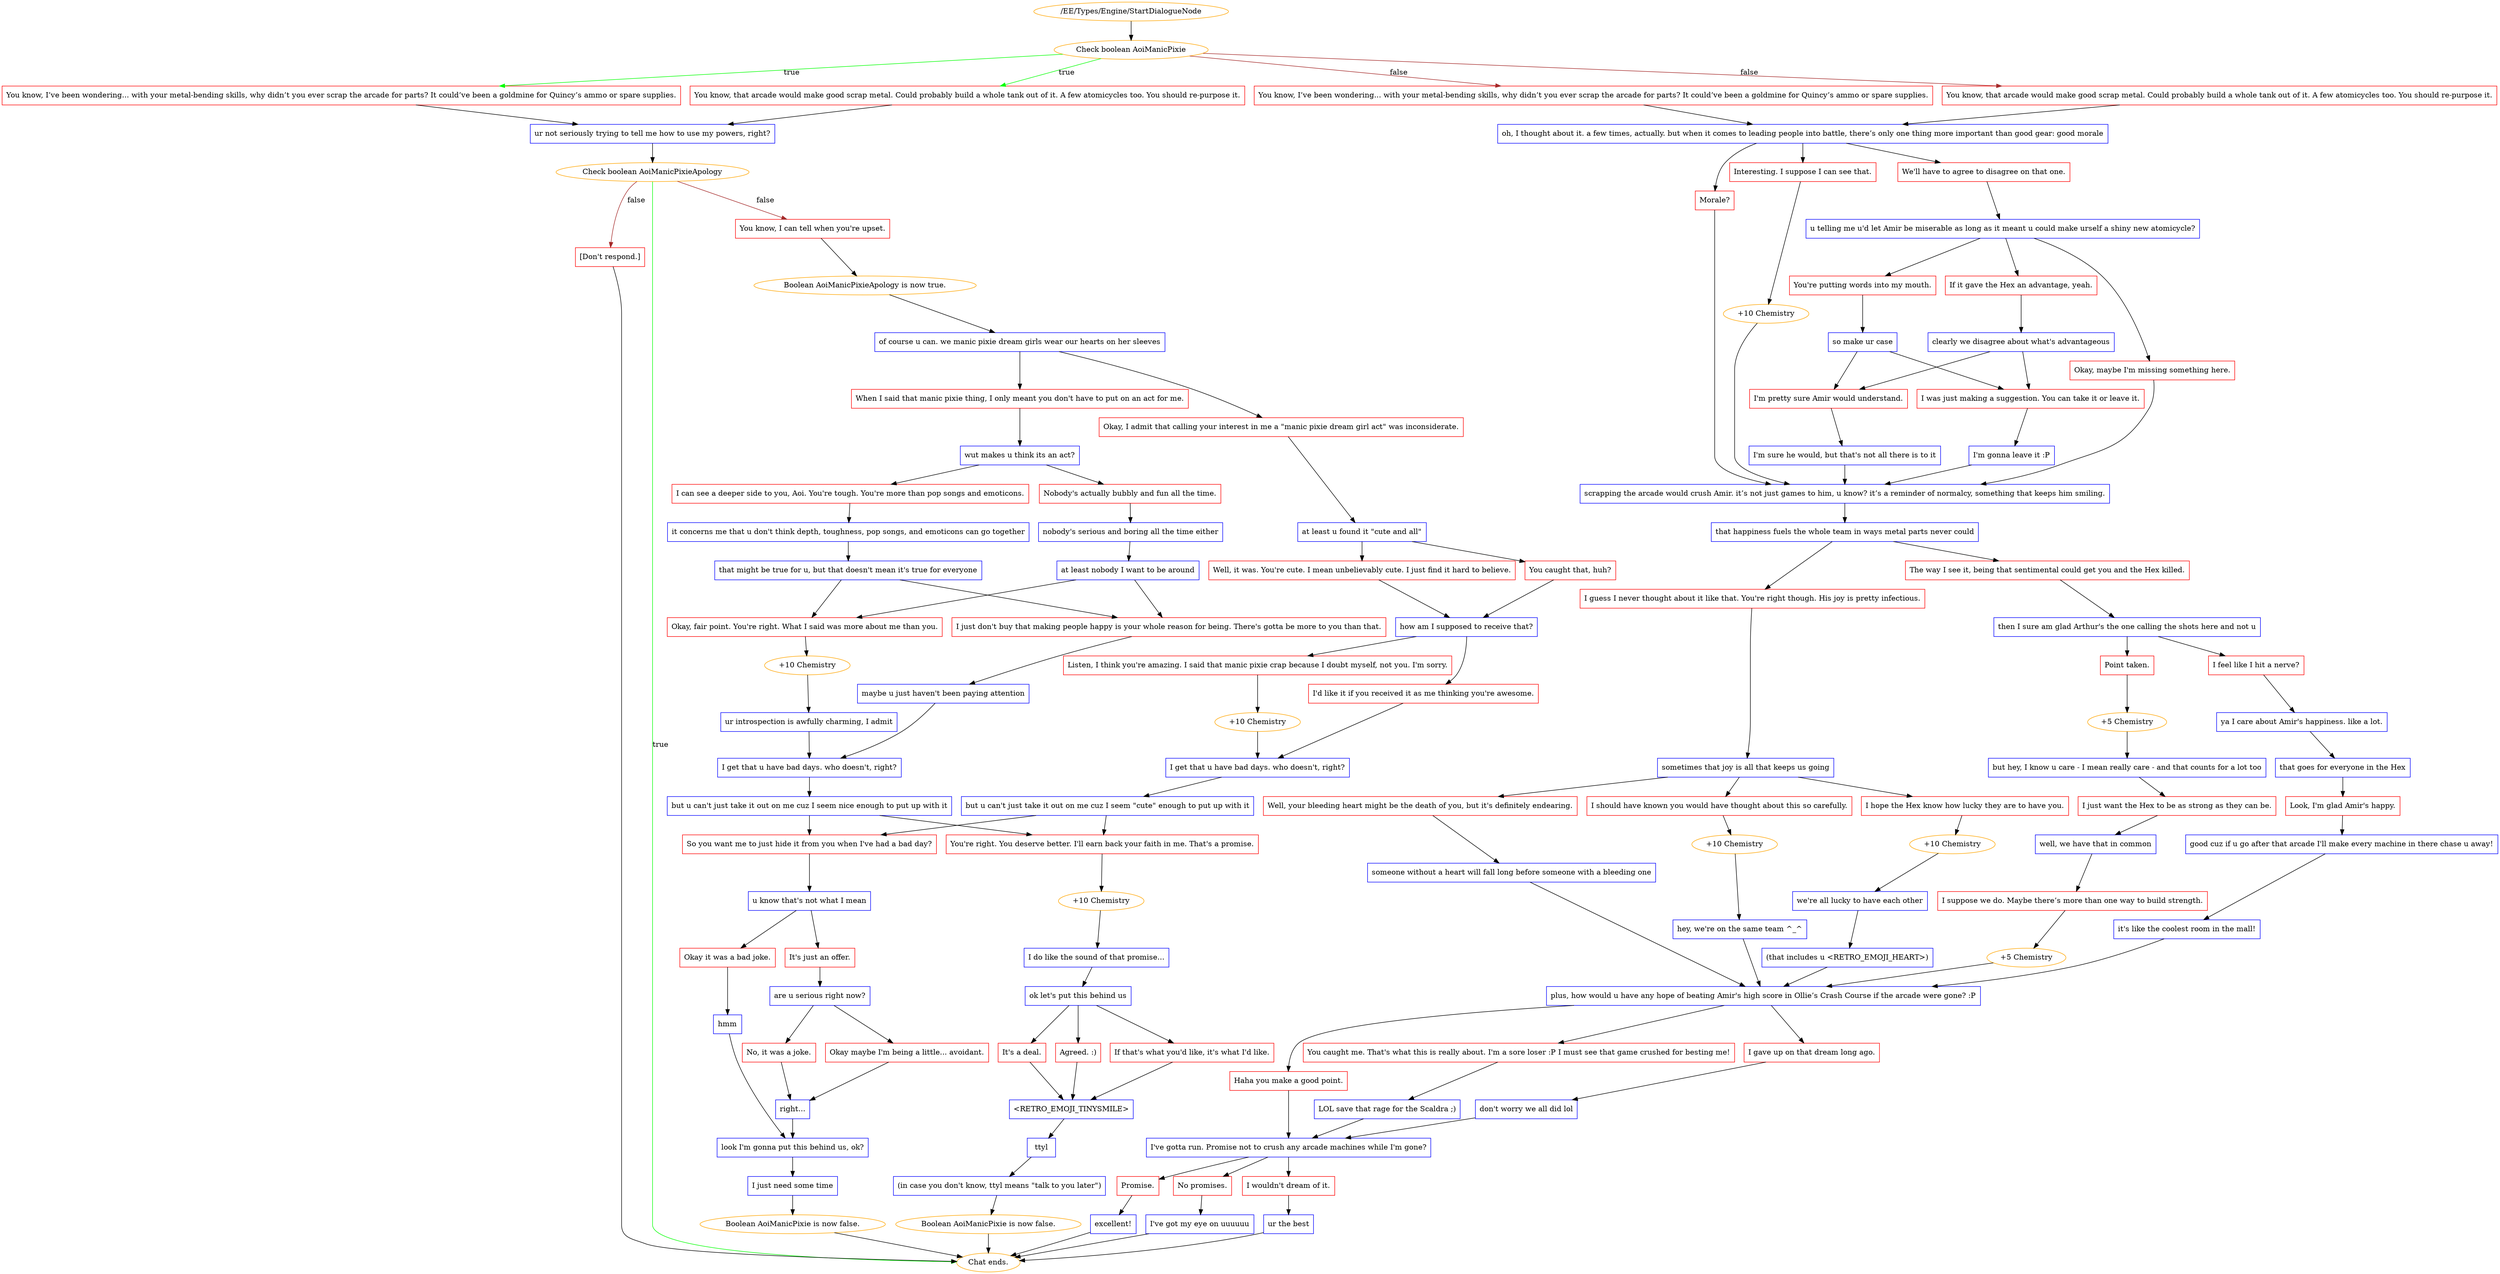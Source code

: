 digraph {
	1963 [label="/EE/Types/Engine/StartDialogueNode",color=orange];
		1963 -> 1964;
	1964 [label="Check boolean AoiManicPixie",color=orange];
		1964 -> 1965 [label=true,color=green];
		1964 -> 1966 [label=true,color=green];
		1964 -> 1967 [label=false,color=brown];
		1964 -> 1968 [label=false,color=brown];
	1965 [label="You know, I’ve been wondering... with your metal-bending skills, why didn’t you ever scrap the arcade for parts? It could’ve been a goldmine for Quincy’s ammo or spare supplies.",shape=box,color=red];
		1965 -> 2026;
	1966 [label="You know, that arcade would make good scrap metal. Could probably build a whole tank out of it. A few atomicycles too. You should re-purpose it.",shape=box,color=red];
		1966 -> 2026;
	1967 [label="You know, I’ve been wondering... with your metal-bending skills, why didn’t you ever scrap the arcade for parts? It could’ve been a goldmine for Quincy’s ammo or spare supplies.",shape=box,color=red];
		1967 -> 2028;
	1968 [label="You know, that arcade would make good scrap metal. Could probably build a whole tank out of it. A few atomicycles too. You should re-purpose it.",shape=box,color=red];
		1968 -> 2028;
	2026 [label="ur not seriously trying to tell me how to use my powers, right?",shape=box,color=blue];
		2026 -> 1994;
	2028 [label="oh, I thought about it. a few times, actually. but when it comes to leading people into battle, there’s only one thing more important than good gear: good morale",shape=box,color=blue];
		2028 -> 2029;
		2028 -> 2030;
		2028 -> 2031;
	1994 [label="Check boolean AoiManicPixieApology",color=orange];
		1994 -> "Chat ends." [label=true,color=green];
		1994 -> 1992 [label=false,color=brown];
		1994 -> 1977 [label=false,color=brown];
	2029 [label="Morale?",shape=box,color=red];
		2029 -> 2044;
	2030 [label="Interesting. I suppose I can see that.",shape=box,color=red];
		2030 -> 2032;
	2031 [label="We'll have to agree to disagree on that one.",shape=box,color=red];
		2031 -> 2033;
	"Chat ends." [color=orange];
	1992 [label="You know, I can tell when you're upset.",shape=box,color=red];
		1992 -> 1979;
	1977 [label="[Don't respond.]",shape=box,color=red];
		1977 -> "Chat ends.";
	2044 [label="scrapping the arcade would crush Amir. it’s not just games to him, u know? it’s a reminder of normalcy, something that keeps him smiling.",shape=box,color=blue];
		2044 -> 2045;
	2032 [label="+10 Chemistry",color=orange];
		2032 -> 2044;
	2033 [label="u telling me u'd let Amir be miserable as long as it meant u could make urself a shiny new atomicycle?",shape=box,color=blue];
		2033 -> 2034;
		2033 -> 2035;
		2033 -> 2036;
	1979 [label="Boolean AoiManicPixieApology is now true.",color=orange];
		1979 -> 1980;
	"Chat ends." [color=orange];
	2045 [label="that happiness fuels the whole team in ways metal parts never could",shape=box,color=blue];
		2045 -> 2046;
		2045 -> 2047;
	2034 [label="If it gave the Hex an advantage, yeah.",shape=box,color=red];
		2034 -> 2038;
	2035 [label="You're putting words into my mouth.",shape=box,color=red];
		2035 -> 2039;
	2036 [label="Okay, maybe I'm missing something here.",shape=box,color=red];
		2036 -> 2044;
	1980 [label="of course u can. we manic pixie dream girls wear our hearts on her sleeves",shape=box,color=blue];
		1980 -> 1981;
		1980 -> 1982;
	2046 [label="I guess I never thought about it like that. You're right though. His joy is pretty infectious.",shape=box,color=red];
		2046 -> 2048;
	2047 [label="The way I see it, being that sentimental could get you and the Hex killed.",shape=box,color=red];
		2047 -> 2049;
	2038 [label="clearly we disagree about what's advantageous",shape=box,color=blue];
		2038 -> 2040;
		2038 -> 2041;
	2039 [label="so make ur case",shape=box,color=blue];
		2039 -> 2040;
		2039 -> 2041;
	1981 [label="Okay, I admit that calling your interest in me a \"manic pixie dream girl act\" was inconsiderate.",shape=box,color=red];
		1981 -> 1983;
	1982 [label="When I said that manic pixie thing, I only meant you don't have to put on an act for me.",shape=box,color=red];
		1982 -> 1969;
	2048 [label="sometimes that joy is all that keeps us going",shape=box,color=blue];
		2048 -> 2050;
		2048 -> 2051;
		2048 -> 2052;
	2049 [label="then I sure am glad Arthur's the one calling the shots here and not u",shape=box,color=blue];
		2049 -> 2059;
		2049 -> 2060;
	2040 [label="I was just making a suggestion. You can take it or leave it.",shape=box,color=red];
		2040 -> 2042;
	2041 [label="I'm pretty sure Amir would understand.",shape=box,color=red];
		2041 -> 2043;
	1983 [label="at least u found it \"cute and all\"",shape=box,color=blue];
		1983 -> 1984;
		1983 -> 1985;
	1969 [label="wut makes u think its an act?",shape=box,color=blue];
		1969 -> 1988;
		1969 -> 1987;
	2050 [label="I should have known you would have thought about this so carefully.",shape=box,color=red];
		2050 -> 2053;
	2051 [label="I hope the Hex know how lucky they are to have you.",shape=box,color=red];
		2051 -> 2054;
	2052 [label="Well, your bleeding heart might be the death of you, but it's definitely endearing.",shape=box,color=red];
		2052 -> 2057;
	2059 [label="Point taken.",shape=box,color=red];
		2059 -> 2061;
	2060 [label="I feel like I hit a nerve?",shape=box,color=red];
		2060 -> 2063;
	2042 [label="I'm gonna leave it :P",shape=box,color=blue];
		2042 -> 2044;
	2043 [label="I'm sure he would, but that's not all there is to it",shape=box,color=blue];
		2043 -> 2044;
	1984 [label="Well, it was. You're cute. I mean unbelievably cute. I just find it hard to believe.",shape=box,color=red];
		1984 -> 1986;
	1985 [label="You caught that, huh?",shape=box,color=red];
		1985 -> 1986;
	1988 [label="Nobody's actually bubbly and fun all the time.",shape=box,color=red];
		1988 -> 1970;
	1987 [label="I can see a deeper side to you, Aoi. You're tough. You're more than pop songs and emoticons.",shape=box,color=red];
		1987 -> 1971;
	2053 [label="+10 Chemistry",color=orange];
		2053 -> 2055;
	2054 [label="+10 Chemistry",color=orange];
		2054 -> 2056;
	2057 [label="someone without a heart will fall long before someone with a bleeding one",shape=box,color=blue];
		2057 -> 2073;
	2061 [label="+5 Chemistry",color=orange];
		2061 -> 2062;
	2063 [label="ya I care about Amir's happiness. like a lot.",shape=box,color=blue];
		2063 -> 2064;
	1986 [label="how am I supposed to receive that?",shape=box,color=blue];
		1986 -> 1972;
		1986 -> 1973;
	1970 [label="nobody's serious and boring all the time either",shape=box,color=blue];
		1970 -> 1976;
	1971 [label="it concerns me that u don't think depth, toughness, pop songs, and emoticons can go together",shape=box,color=blue];
		1971 -> 2025;
	2055 [label="hey, we're on the same team ^_^",shape=box,color=blue];
		2055 -> 2073;
	2056 [label="we're all lucky to have each other",shape=box,color=blue];
		2056 -> 2058;
	2073 [label="plus, how would u have any hope of beating Amir's high score in Ollie’s Crash Course if the arcade were gone? :P",shape=box,color=blue];
		2073 -> 2074;
		2073 -> 2075;
		2073 -> 2076;
	2062 [label="but hey, I know u care - I mean really care - and that counts for a lot too",shape=box,color=blue];
		2062 -> 2066;
	2064 [label="that goes for everyone in the Hex",shape=box,color=blue];
		2064 -> 2067;
	1972 [label="Listen, I think you're amazing. I said that manic pixie crap because I doubt myself, not you. I'm sorry.",shape=box,color=red];
		1972 -> 1974;
	1973 [label="I'd like it if you received it as me thinking you're awesome.",shape=box,color=red];
		1973 -> 2023;
	1976 [label="at least nobody I want to be around",shape=box,color=blue];
		1976 -> 1975;
		1976 -> 2024;
	2025 [label="that might be true for u, but that doesn't mean it's true for everyone",shape=box,color=blue];
		2025 -> 2024;
		2025 -> 1975;
	2058 [label="(that includes u <RETRO_EMOJI_HEART>)",shape=box,color=blue];
		2058 -> 2073;
	2074 [label="You caught me. That's what this is really about. I'm a sore loser :P I must see that game crushed for besting me!",shape=box,color=red];
		2074 -> 2077;
	2075 [label="Haha you make a good point.",shape=box,color=red];
		2075 -> 2079;
	2076 [label="I gave up on that dream long ago.",shape=box,color=red];
		2076 -> 2078;
	2066 [label="I just want the Hex to be as strong as they can be.",shape=box,color=red];
		2066 -> 2068;
	2067 [label="Look, I'm glad Amir's happy.",shape=box,color=red];
		2067 -> 2070;
	1974 [label="+10 Chemistry",color=orange];
		1974 -> 2023;
	2023 [label="I get that u have bad days. who doesn't, right?",shape=box,color=blue];
		2023 -> 2022;
	1975 [label="I just don't buy that making people happy is your whole reason for being. There's gotta be more to you than that.",shape=box,color=red];
		1975 -> 2021;
	2024 [label="Okay, fair point. You're right. What I said was more about me than you.",shape=box,color=red];
		2024 -> 2020;
	2077 [label="LOL save that rage for the Scaldra ;)",shape=box,color=blue];
		2077 -> 2079;
	2079 [label="I've gotta run. Promise not to crush any arcade machines while I'm gone?",shape=box,color=blue];
		2079 -> 2080;
		2079 -> 2081;
		2079 -> 2082;
	2078 [label="don't worry we all did lol",shape=box,color=blue];
		2078 -> 2079;
	2068 [label="well, we have that in common",shape=box,color=blue];
		2068 -> 2069;
	2070 [label="good cuz if u go after that arcade I'll make every machine in there chase u away!",shape=box,color=blue];
		2070 -> 2071;
	2022 [label="but u can't just take it out on me cuz I seem \"cute\" enough to put up with it",shape=box,color=blue];
		2022 -> 2016;
		2022 -> 2015;
	2021 [label="maybe u just haven't been paying attention",shape=box,color=blue];
		2021 -> 2018;
	2020 [label="+10 Chemistry",color=orange];
		2020 -> 2019;
	2080 [label="Promise.",shape=box,color=red];
		2080 -> 2083;
	2081 [label="No promises.",shape=box,color=red];
		2081 -> 2084;
	2082 [label="I wouldn't dream of it.",shape=box,color=red];
		2082 -> 2085;
	2069 [label="I suppose we do. Maybe there’s more than one way to build strength.",shape=box,color=red];
		2069 -> 2072;
	2071 [label="it's like the coolest room in the mall!",shape=box,color=blue];
		2071 -> 2073;
	2016 [label="You're right. You deserve better. I'll earn back your faith in me. That's a promise.",shape=box,color=red];
		2016 -> 2014;
	2015 [label="So you want me to just hide it from you when I've had a bad day?",shape=box,color=red];
		2015 -> 2013;
	2018 [label="I get that u have bad days. who doesn't, right?",shape=box,color=blue];
		2018 -> 2017;
	2019 [label="ur introspection is awfully charming, I admit",shape=box,color=blue];
		2019 -> 2018;
	2083 [label="excellent!",shape=box,color=blue];
		2083 -> "Chat ends.";
	2084 [label="I've got my eye on uuuuuu",shape=box,color=blue];
		2084 -> "Chat ends.";
	2085 [label="ur the best",shape=box,color=blue];
		2085 -> "Chat ends.";
	2072 [label="+5 Chemistry",color=orange];
		2072 -> 2073;
	2014 [label="+10 Chemistry",color=orange];
		2014 -> 2010;
	2013 [label="u know that's not what I mean",shape=box,color=blue];
		2013 -> 2012;
		2013 -> 2011;
	2017 [label="but u can't just take it out on me cuz I seem nice enough to put up with it",shape=box,color=blue];
		2017 -> 2016;
		2017 -> 2015;
	"Chat ends." [color=orange];
	2010 [label="I do like the sound of that promise...",shape=box,color=blue];
		2010 -> 2009;
	2012 [label="It's just an offer.",shape=box,color=red];
		2012 -> 2002;
	2011 [label="Okay it was a bad joke.",shape=box,color=red];
		2011 -> 2001;
	2009 [label="ok let's put this behind us",shape=box,color=blue];
		2009 -> 2008;
		2009 -> 2007;
		2009 -> 2006;
	2002 [label="are u serious right now?",shape=box,color=blue];
		2002 -> 2000;
		2002 -> 1999;
	2001 [label="hmm",shape=box,color=blue];
		2001 -> 1996;
	2008 [label="It's a deal.",shape=box,color=red];
		2008 -> 2005;
	2007 [label="Agreed. :)",shape=box,color=red];
		2007 -> 2005;
	2006 [label="If that's what you'd like, it's what I'd like.",shape=box,color=red];
		2006 -> 2005;
	2000 [label="Okay maybe I'm being a little... avoidant.",shape=box,color=red];
		2000 -> 1998;
	1999 [label="No, it was a joke.",shape=box,color=red];
		1999 -> 1998;
	1996 [label="look I'm gonna put this behind us, ok?",shape=box,color=blue];
		1996 -> 1997;
	2005 [label="<RETRO_EMOJI_TINYSMILE>",shape=box,color=blue];
		2005 -> 2004;
	1998 [label="right...",shape=box,color=blue];
		1998 -> 1996;
	1997 [label="I just need some time",shape=box,color=blue];
		1997 -> 1995;
	2004 [label="ttyl",shape=box,color=blue];
		2004 -> 2003;
	1995 [label="Boolean AoiManicPixie is now false.",color=orange];
		1995 -> "Chat ends.";
	2003 [label="(in case you don't know, ttyl means \"talk to you later\")",shape=box,color=blue];
		2003 -> 1989;
	"Chat ends." [color=orange];
	1989 [label="Boolean AoiManicPixie is now false.",color=orange];
		1989 -> "Chat ends.";
	"Chat ends." [color=orange];
}